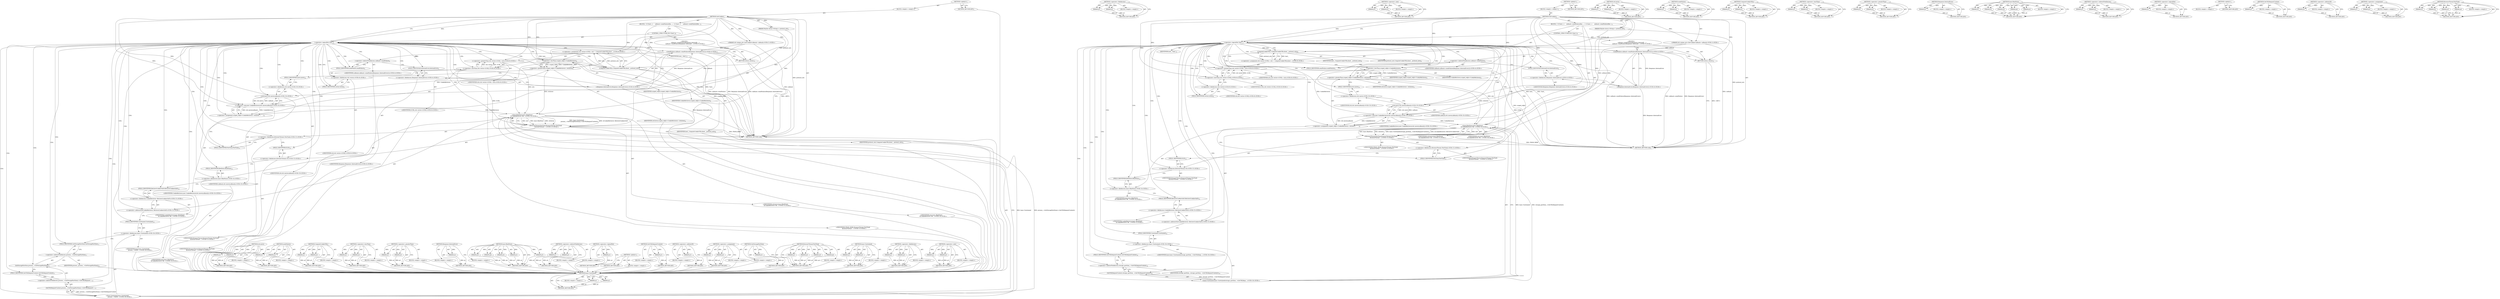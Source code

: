 digraph "BrowserThread.PostTask" {
vulnerable_173 [label=<(METHOD,base.Unretained)>];
vulnerable_174 [label=<(PARAM,p1)>];
vulnerable_175 [label=<(PARAM,p2)>];
vulnerable_176 [label=<(BLOCK,&lt;empty&gt;,&lt;empty&gt;)>];
vulnerable_177 [label=<(METHOD_RETURN,ANY)>];
vulnerable_119 [label=<(METHOD,&lt;operator&gt;.fieldAccess)>];
vulnerable_120 [label=<(PARAM,p1)>];
vulnerable_121 [label=<(PARAM,p2)>];
vulnerable_122 [label=<(BLOCK,&lt;empty&gt;,&lt;empty&gt;)>];
vulnerable_123 [label=<(METHOD_RETURN,ANY)>];
vulnerable_144 [label=<(METHOD,&lt;operator&gt;.new)>];
vulnerable_145 [label=<(PARAM,p1)>];
vulnerable_146 [label=<(PARAM,p2)>];
vulnerable_147 [label=<(BLOCK,&lt;empty&gt;,&lt;empty&gt;)>];
vulnerable_148 [label=<(METHOD_RETURN,ANY)>];
vulnerable_6 [label=<(METHOD,&lt;global&gt;)<SUB>1</SUB>>];
vulnerable_7 [label=<(BLOCK,&lt;empty&gt;,&lt;empty&gt;)<SUB>1</SUB>>];
vulnerable_8 [label=<(METHOD,GetCookies)<SUB>1</SUB>>];
vulnerable_9 [label=<(PARAM,Maybe&lt;Array&lt;String&gt;&gt; protocol_urls)<SUB>1</SUB>>];
vulnerable_10 [label="<(PARAM,std::unique_ptr&lt;GetCookiesCallback&gt; callback)<SUB>2</SUB>>"];
vulnerable_11 [label=<(BLOCK,{
  if (!host_) {
    callback-&gt;sendFailure(Res...,{
  if (!host_) {
    callback-&gt;sendFailure(Res...)<SUB>2</SUB>>];
vulnerable_12 [label=<(CONTROL_STRUCTURE,IF,if (!host_))<SUB>3</SUB>>];
vulnerable_13 [label=<(&lt;operator&gt;.logicalNot,!host_)<SUB>3</SUB>>];
vulnerable_14 [label=<(IDENTIFIER,host_,!host_)<SUB>3</SUB>>];
vulnerable_15 [label="<(BLOCK,{
    callback-&gt;sendFailure(Response::InternalE...,{
    callback-&gt;sendFailure(Response::InternalE...)<SUB>3</SUB>>"];
vulnerable_16 [label="<(sendFailure,callback-&gt;sendFailure(Response::InternalError()))<SUB>4</SUB>>"];
vulnerable_17 [label=<(&lt;operator&gt;.indirectFieldAccess,callback-&gt;sendFailure)<SUB>4</SUB>>];
vulnerable_18 [label="<(IDENTIFIER,callback,callback-&gt;sendFailure(Response::InternalError()))<SUB>4</SUB>>"];
vulnerable_19 [label=<(FIELD_IDENTIFIER,sendFailure,sendFailure)<SUB>4</SUB>>];
vulnerable_20 [label="<(Response.InternalError,Response::InternalError())<SUB>4</SUB>>"];
vulnerable_21 [label="<(&lt;operator&gt;.fieldAccess,Response::InternalError)<SUB>4</SUB>>"];
vulnerable_22 [label="<(IDENTIFIER,Response,Response::InternalError())<SUB>4</SUB>>"];
vulnerable_23 [label=<(FIELD_IDENTIFIER,InternalError,InternalError)<SUB>4</SUB>>];
vulnerable_24 [label=<(RETURN,return;,return;)<SUB>5</SUB>>];
vulnerable_25 [label="<(&lt;operator&gt;.assignment,std::vector&lt;GURL&gt; urls = ComputeCookieURLs(host...)<SUB>8</SUB>>"];
vulnerable_26 [label="<(&lt;operator&gt;.greaterThan,std::vector&lt;GURL&gt; urls)<SUB>8</SUB>>"];
vulnerable_27 [label="<(&lt;operator&gt;.lessThan,std::vector&lt;GURL)<SUB>8</SUB>>"];
vulnerable_28 [label="<(&lt;operator&gt;.fieldAccess,std::vector)<SUB>8</SUB>>"];
vulnerable_29 [label="<(IDENTIFIER,std,std::vector&lt;GURL)<SUB>8</SUB>>"];
vulnerable_30 [label=<(FIELD_IDENTIFIER,vector,vector)<SUB>8</SUB>>];
vulnerable_31 [label="<(IDENTIFIER,GURL,std::vector&lt;GURL)<SUB>8</SUB>>"];
vulnerable_32 [label="<(IDENTIFIER,urls,std::vector&lt;GURL&gt; urls)<SUB>8</SUB>>"];
vulnerable_33 [label=<(ComputeCookieURLs,ComputeCookieURLs(host_, protocol_urls))<SUB>8</SUB>>];
vulnerable_34 [label=<(IDENTIFIER,host_,ComputeCookieURLs(host_, protocol_urls))<SUB>8</SUB>>];
vulnerable_35 [label=<(IDENTIFIER,protocol_urls,ComputeCookieURLs(host_, protocol_urls))<SUB>8</SUB>>];
vulnerable_36 [label=<(&lt;operator&gt;.assignment,scoped_refptr&lt;CookieRetriever&gt; retriever =
    ...)<SUB>9</SUB>>];
vulnerable_37 [label=<(&lt;operator&gt;.greaterThan,scoped_refptr&lt;CookieRetriever&gt; retriever)<SUB>9</SUB>>];
vulnerable_38 [label=<(&lt;operator&gt;.lessThan,scoped_refptr&lt;CookieRetriever)<SUB>9</SUB>>];
vulnerable_39 [label=<(IDENTIFIER,scoped_refptr,scoped_refptr&lt;CookieRetriever)<SUB>9</SUB>>];
vulnerable_40 [label=<(IDENTIFIER,CookieRetriever,scoped_refptr&lt;CookieRetriever)<SUB>9</SUB>>];
vulnerable_41 [label=<(IDENTIFIER,retriever,scoped_refptr&lt;CookieRetriever&gt; retriever)<SUB>9</SUB>>];
vulnerable_42 [label="<(&lt;operator&gt;.new,new CookieRetriever(std::move(callback)))<SUB>10</SUB>>"];
vulnerable_43 [label="<(IDENTIFIER,CookieRetriever,new CookieRetriever(std::move(callback)))<SUB>10</SUB>>"];
vulnerable_44 [label="<(std.move,std::move(callback))<SUB>10</SUB>>"];
vulnerable_45 [label="<(&lt;operator&gt;.fieldAccess,std::move)<SUB>10</SUB>>"];
vulnerable_46 [label="<(IDENTIFIER,std,std::move(callback))<SUB>10</SUB>>"];
vulnerable_47 [label=<(FIELD_IDENTIFIER,move,move)<SUB>10</SUB>>];
vulnerable_48 [label="<(IDENTIFIER,callback,std::move(callback))<SUB>10</SUB>>"];
vulnerable_49 [label="<(BrowserThread.PostTask,BrowserThread::PostTask(
       BrowserThread::...)<SUB>12</SUB>>"];
vulnerable_50 [label="<(&lt;operator&gt;.fieldAccess,BrowserThread::PostTask)<SUB>12</SUB>>"];
vulnerable_51 [label="<(IDENTIFIER,BrowserThread,BrowserThread::PostTask(
       BrowserThread::...)<SUB>12</SUB>>"];
vulnerable_52 [label=<(FIELD_IDENTIFIER,PostTask,PostTask)<SUB>12</SUB>>];
vulnerable_53 [label="<(&lt;operator&gt;.fieldAccess,BrowserThread::IO)<SUB>13</SUB>>"];
vulnerable_54 [label="<(IDENTIFIER,BrowserThread,BrowserThread::PostTask(
       BrowserThread::...)<SUB>13</SUB>>"];
vulnerable_55 [label=<(FIELD_IDENTIFIER,IO,IO)<SUB>13</SUB>>];
vulnerable_56 [label="<(IDENTIFIER,FROM_HERE,BrowserThread::PostTask(
       BrowserThread::...)<SUB>13</SUB>>"];
vulnerable_57 [label="<(base.BindOnce,base::BindOnce(
           &amp;CookieRetriever::Re...)<SUB>14</SUB>>"];
vulnerable_58 [label="<(&lt;operator&gt;.fieldAccess,base::BindOnce)<SUB>14</SUB>>"];
vulnerable_59 [label="<(IDENTIFIER,base,base::BindOnce(
           &amp;CookieRetriever::Re...)<SUB>14</SUB>>"];
vulnerable_60 [label=<(FIELD_IDENTIFIER,BindOnce,BindOnce)<SUB>14</SUB>>];
vulnerable_61 [label="<(&lt;operator&gt;.addressOf,&amp;CookieRetriever::RetrieveCookiesOnIO)<SUB>15</SUB>>"];
vulnerable_62 [label="<(&lt;operator&gt;.fieldAccess,CookieRetriever::RetrieveCookiesOnIO)<SUB>15</SUB>>"];
vulnerable_63 [label="<(IDENTIFIER,CookieRetriever,base::BindOnce(
           &amp;CookieRetriever::Re...)<SUB>15</SUB>>"];
vulnerable_64 [label=<(FIELD_IDENTIFIER,RetrieveCookiesOnIO,RetrieveCookiesOnIO)<SUB>15</SUB>>];
vulnerable_65 [label="<(IDENTIFIER,retriever,base::BindOnce(
           &amp;CookieRetriever::Re...)<SUB>15</SUB>>"];
vulnerable_66 [label="<(base.Unretained,base::Unretained(
              process_-&gt;GetSt...)<SUB>16</SUB>>"];
vulnerable_67 [label="<(&lt;operator&gt;.fieldAccess,base::Unretained)<SUB>16</SUB>>"];
vulnerable_68 [label="<(IDENTIFIER,base,base::Unretained(
              process_-&gt;GetSt...)<SUB>16</SUB>>"];
vulnerable_69 [label=<(FIELD_IDENTIFIER,Unretained,Unretained)<SUB>16</SUB>>];
vulnerable_70 [label=<(GetURLRequestContext,process_-&gt;GetStoragePartition()-&gt;GetURLRequestC...)<SUB>17</SUB>>];
vulnerable_71 [label=<(&lt;operator&gt;.indirectFieldAccess,process_-&gt;GetStoragePartition()-&gt;GetURLRequestC...)<SUB>17</SUB>>];
vulnerable_72 [label=<(GetStoragePartition,process_-&gt;GetStoragePartition())<SUB>17</SUB>>];
vulnerable_73 [label=<(&lt;operator&gt;.indirectFieldAccess,process_-&gt;GetStoragePartition)<SUB>17</SUB>>];
vulnerable_74 [label=<(IDENTIFIER,process_,process_-&gt;GetStoragePartition())<SUB>17</SUB>>];
vulnerable_75 [label=<(FIELD_IDENTIFIER,GetStoragePartition,GetStoragePartition)<SUB>17</SUB>>];
vulnerable_76 [label=<(FIELD_IDENTIFIER,GetURLRequestContext,GetURLRequestContext)<SUB>17</SUB>>];
vulnerable_77 [label="<(IDENTIFIER,urls,base::BindOnce(
           &amp;CookieRetriever::Re...)<SUB>18</SUB>>"];
vulnerable_78 [label=<(METHOD_RETURN,void)<SUB>1</SUB>>];
vulnerable_80 [label=<(METHOD_RETURN,ANY)<SUB>1</SUB>>];
vulnerable_149 [label=<(METHOD,std.move)>];
vulnerable_150 [label=<(PARAM,p1)>];
vulnerable_151 [label=<(PARAM,p2)>];
vulnerable_152 [label=<(BLOCK,&lt;empty&gt;,&lt;empty&gt;)>];
vulnerable_153 [label=<(METHOD_RETURN,ANY)>];
vulnerable_105 [label=<(METHOD,sendFailure)>];
vulnerable_106 [label=<(PARAM,p1)>];
vulnerable_107 [label=<(PARAM,p2)>];
vulnerable_108 [label=<(BLOCK,&lt;empty&gt;,&lt;empty&gt;)>];
vulnerable_109 [label=<(METHOD_RETURN,ANY)>];
vulnerable_139 [label=<(METHOD,ComputeCookieURLs)>];
vulnerable_140 [label=<(PARAM,p1)>];
vulnerable_141 [label=<(PARAM,p2)>];
vulnerable_142 [label=<(BLOCK,&lt;empty&gt;,&lt;empty&gt;)>];
vulnerable_143 [label=<(METHOD_RETURN,ANY)>];
vulnerable_134 [label=<(METHOD,&lt;operator&gt;.lessThan)>];
vulnerable_135 [label=<(PARAM,p1)>];
vulnerable_136 [label=<(PARAM,p2)>];
vulnerable_137 [label=<(BLOCK,&lt;empty&gt;,&lt;empty&gt;)>];
vulnerable_138 [label=<(METHOD_RETURN,ANY)>];
vulnerable_129 [label=<(METHOD,&lt;operator&gt;.greaterThan)>];
vulnerable_130 [label=<(PARAM,p1)>];
vulnerable_131 [label=<(PARAM,p2)>];
vulnerable_132 [label=<(BLOCK,&lt;empty&gt;,&lt;empty&gt;)>];
vulnerable_133 [label=<(METHOD_RETURN,ANY)>];
vulnerable_115 [label=<(METHOD,Response.InternalError)>];
vulnerable_116 [label=<(PARAM,p1)>];
vulnerable_117 [label=<(BLOCK,&lt;empty&gt;,&lt;empty&gt;)>];
vulnerable_118 [label=<(METHOD_RETURN,ANY)>];
vulnerable_161 [label=<(METHOD,base.BindOnce)>];
vulnerable_162 [label=<(PARAM,p1)>];
vulnerable_163 [label=<(PARAM,p2)>];
vulnerable_164 [label=<(PARAM,p3)>];
vulnerable_165 [label=<(PARAM,p4)>];
vulnerable_166 [label=<(PARAM,p5)>];
vulnerable_167 [label=<(BLOCK,&lt;empty&gt;,&lt;empty&gt;)>];
vulnerable_168 [label=<(METHOD_RETURN,ANY)>];
vulnerable_110 [label=<(METHOD,&lt;operator&gt;.indirectFieldAccess)>];
vulnerable_111 [label=<(PARAM,p1)>];
vulnerable_112 [label=<(PARAM,p2)>];
vulnerable_113 [label=<(BLOCK,&lt;empty&gt;,&lt;empty&gt;)>];
vulnerable_114 [label=<(METHOD_RETURN,ANY)>];
vulnerable_101 [label=<(METHOD,&lt;operator&gt;.logicalNot)>];
vulnerable_102 [label=<(PARAM,p1)>];
vulnerable_103 [label=<(BLOCK,&lt;empty&gt;,&lt;empty&gt;)>];
vulnerable_104 [label=<(METHOD_RETURN,ANY)>];
vulnerable_95 [label=<(METHOD,&lt;global&gt;)<SUB>1</SUB>>];
vulnerable_96 [label=<(BLOCK,&lt;empty&gt;,&lt;empty&gt;)>];
vulnerable_97 [label=<(METHOD_RETURN,ANY)>];
vulnerable_178 [label=<(METHOD,GetURLRequestContext)>];
vulnerable_179 [label=<(PARAM,p1)>];
vulnerable_180 [label=<(BLOCK,&lt;empty&gt;,&lt;empty&gt;)>];
vulnerable_181 [label=<(METHOD_RETURN,ANY)>];
vulnerable_169 [label=<(METHOD,&lt;operator&gt;.addressOf)>];
vulnerable_170 [label=<(PARAM,p1)>];
vulnerable_171 [label=<(BLOCK,&lt;empty&gt;,&lt;empty&gt;)>];
vulnerable_172 [label=<(METHOD_RETURN,ANY)>];
vulnerable_124 [label=<(METHOD,&lt;operator&gt;.assignment)>];
vulnerable_125 [label=<(PARAM,p1)>];
vulnerable_126 [label=<(PARAM,p2)>];
vulnerable_127 [label=<(BLOCK,&lt;empty&gt;,&lt;empty&gt;)>];
vulnerable_128 [label=<(METHOD_RETURN,ANY)>];
vulnerable_182 [label=<(METHOD,GetStoragePartition)>];
vulnerable_183 [label=<(PARAM,p1)>];
vulnerable_184 [label=<(BLOCK,&lt;empty&gt;,&lt;empty&gt;)>];
vulnerable_185 [label=<(METHOD_RETURN,ANY)>];
vulnerable_154 [label=<(METHOD,BrowserThread.PostTask)>];
vulnerable_155 [label=<(PARAM,p1)>];
vulnerable_156 [label=<(PARAM,p2)>];
vulnerable_157 [label=<(PARAM,p3)>];
vulnerable_158 [label=<(PARAM,p4)>];
vulnerable_159 [label=<(BLOCK,&lt;empty&gt;,&lt;empty&gt;)>];
vulnerable_160 [label=<(METHOD_RETURN,ANY)>];
fixed_170 [label=<(METHOD,base.Unretained)>];
fixed_171 [label=<(PARAM,p1)>];
fixed_172 [label=<(PARAM,p2)>];
fixed_173 [label=<(BLOCK,&lt;empty&gt;,&lt;empty&gt;)>];
fixed_174 [label=<(METHOD_RETURN,ANY)>];
fixed_116 [label=<(METHOD,&lt;operator&gt;.fieldAccess)>];
fixed_117 [label=<(PARAM,p1)>];
fixed_118 [label=<(PARAM,p2)>];
fixed_119 [label=<(BLOCK,&lt;empty&gt;,&lt;empty&gt;)>];
fixed_120 [label=<(METHOD_RETURN,ANY)>];
fixed_141 [label=<(METHOD,&lt;operator&gt;.new)>];
fixed_142 [label=<(PARAM,p1)>];
fixed_143 [label=<(PARAM,p2)>];
fixed_144 [label=<(BLOCK,&lt;empty&gt;,&lt;empty&gt;)>];
fixed_145 [label=<(METHOD_RETURN,ANY)>];
fixed_6 [label=<(METHOD,&lt;global&gt;)<SUB>1</SUB>>];
fixed_7 [label=<(BLOCK,&lt;empty&gt;,&lt;empty&gt;)<SUB>1</SUB>>];
fixed_8 [label=<(METHOD,GetCookies)<SUB>1</SUB>>];
fixed_9 [label=<(PARAM,Maybe&lt;Array&lt;String&gt;&gt; protocol_urls)<SUB>1</SUB>>];
fixed_10 [label="<(PARAM,std::unique_ptr&lt;GetCookiesCallback&gt; callback)<SUB>2</SUB>>"];
fixed_11 [label=<(BLOCK,{
  if (!host_) {
    callback-&gt;sendFailure(Res...,{
  if (!host_) {
    callback-&gt;sendFailure(Res...)<SUB>2</SUB>>];
fixed_12 [label=<(CONTROL_STRUCTURE,IF,if (!host_))<SUB>3</SUB>>];
fixed_13 [label=<(&lt;operator&gt;.logicalNot,!host_)<SUB>3</SUB>>];
fixed_14 [label=<(IDENTIFIER,host_,!host_)<SUB>3</SUB>>];
fixed_15 [label="<(BLOCK,{
    callback-&gt;sendFailure(Response::InternalE...,{
    callback-&gt;sendFailure(Response::InternalE...)<SUB>3</SUB>>"];
fixed_16 [label="<(sendFailure,callback-&gt;sendFailure(Response::InternalError()))<SUB>4</SUB>>"];
fixed_17 [label=<(&lt;operator&gt;.indirectFieldAccess,callback-&gt;sendFailure)<SUB>4</SUB>>];
fixed_18 [label="<(IDENTIFIER,callback,callback-&gt;sendFailure(Response::InternalError()))<SUB>4</SUB>>"];
fixed_19 [label=<(FIELD_IDENTIFIER,sendFailure,sendFailure)<SUB>4</SUB>>];
fixed_20 [label="<(Response.InternalError,Response::InternalError())<SUB>4</SUB>>"];
fixed_21 [label="<(&lt;operator&gt;.fieldAccess,Response::InternalError)<SUB>4</SUB>>"];
fixed_22 [label="<(IDENTIFIER,Response,Response::InternalError())<SUB>4</SUB>>"];
fixed_23 [label=<(FIELD_IDENTIFIER,InternalError,InternalError)<SUB>4</SUB>>];
fixed_24 [label=<(RETURN,return;,return;)<SUB>5</SUB>>];
fixed_25 [label="<(&lt;operator&gt;.assignment,std::vector&lt;GURL&gt; urls = ComputeCookieURLs(host...)<SUB>8</SUB>>"];
fixed_26 [label="<(&lt;operator&gt;.greaterThan,std::vector&lt;GURL&gt; urls)<SUB>8</SUB>>"];
fixed_27 [label="<(&lt;operator&gt;.lessThan,std::vector&lt;GURL)<SUB>8</SUB>>"];
fixed_28 [label="<(&lt;operator&gt;.fieldAccess,std::vector)<SUB>8</SUB>>"];
fixed_29 [label="<(IDENTIFIER,std,std::vector&lt;GURL)<SUB>8</SUB>>"];
fixed_30 [label=<(FIELD_IDENTIFIER,vector,vector)<SUB>8</SUB>>];
fixed_31 [label="<(IDENTIFIER,GURL,std::vector&lt;GURL)<SUB>8</SUB>>"];
fixed_32 [label="<(IDENTIFIER,urls,std::vector&lt;GURL&gt; urls)<SUB>8</SUB>>"];
fixed_33 [label=<(ComputeCookieURLs,ComputeCookieURLs(host_, protocol_urls))<SUB>8</SUB>>];
fixed_34 [label=<(IDENTIFIER,host_,ComputeCookieURLs(host_, protocol_urls))<SUB>8</SUB>>];
fixed_35 [label=<(IDENTIFIER,protocol_urls,ComputeCookieURLs(host_, protocol_urls))<SUB>8</SUB>>];
fixed_36 [label=<(&lt;operator&gt;.assignment,scoped_refptr&lt;CookieRetriever&gt; retriever =
    ...)<SUB>9</SUB>>];
fixed_37 [label=<(&lt;operator&gt;.greaterThan,scoped_refptr&lt;CookieRetriever&gt; retriever)<SUB>9</SUB>>];
fixed_38 [label=<(&lt;operator&gt;.lessThan,scoped_refptr&lt;CookieRetriever)<SUB>9</SUB>>];
fixed_39 [label=<(IDENTIFIER,scoped_refptr,scoped_refptr&lt;CookieRetriever)<SUB>9</SUB>>];
fixed_40 [label=<(IDENTIFIER,CookieRetriever,scoped_refptr&lt;CookieRetriever)<SUB>9</SUB>>];
fixed_41 [label=<(IDENTIFIER,retriever,scoped_refptr&lt;CookieRetriever&gt; retriever)<SUB>9</SUB>>];
fixed_42 [label="<(&lt;operator&gt;.new,new CookieRetriever(std::move(callback)))<SUB>10</SUB>>"];
fixed_43 [label="<(IDENTIFIER,CookieRetriever,new CookieRetriever(std::move(callback)))<SUB>10</SUB>>"];
fixed_44 [label="<(std.move,std::move(callback))<SUB>10</SUB>>"];
fixed_45 [label="<(&lt;operator&gt;.fieldAccess,std::move)<SUB>10</SUB>>"];
fixed_46 [label="<(IDENTIFIER,std,std::move(callback))<SUB>10</SUB>>"];
fixed_47 [label=<(FIELD_IDENTIFIER,move,move)<SUB>10</SUB>>];
fixed_48 [label="<(IDENTIFIER,callback,std::move(callback))<SUB>10</SUB>>"];
fixed_49 [label="<(BrowserThread.PostTask,BrowserThread::PostTask(
       BrowserThread::...)<SUB>12</SUB>>"];
fixed_50 [label="<(&lt;operator&gt;.fieldAccess,BrowserThread::PostTask)<SUB>12</SUB>>"];
fixed_51 [label="<(IDENTIFIER,BrowserThread,BrowserThread::PostTask(
       BrowserThread::...)<SUB>12</SUB>>"];
fixed_52 [label=<(FIELD_IDENTIFIER,PostTask,PostTask)<SUB>12</SUB>>];
fixed_53 [label="<(&lt;operator&gt;.fieldAccess,BrowserThread::IO)<SUB>13</SUB>>"];
fixed_54 [label="<(IDENTIFIER,BrowserThread,BrowserThread::PostTask(
       BrowserThread::...)<SUB>13</SUB>>"];
fixed_55 [label=<(FIELD_IDENTIFIER,IO,IO)<SUB>13</SUB>>];
fixed_56 [label="<(IDENTIFIER,FROM_HERE,BrowserThread::PostTask(
       BrowserThread::...)<SUB>13</SUB>>"];
fixed_57 [label="<(base.BindOnce,base::BindOnce(
           &amp;CookieRetriever::Re...)<SUB>14</SUB>>"];
fixed_58 [label="<(&lt;operator&gt;.fieldAccess,base::BindOnce)<SUB>14</SUB>>"];
fixed_59 [label="<(IDENTIFIER,base,base::BindOnce(
           &amp;CookieRetriever::Re...)<SUB>14</SUB>>"];
fixed_60 [label=<(FIELD_IDENTIFIER,BindOnce,BindOnce)<SUB>14</SUB>>];
fixed_61 [label="<(&lt;operator&gt;.addressOf,&amp;CookieRetriever::RetrieveCookiesOnIO)<SUB>15</SUB>>"];
fixed_62 [label="<(&lt;operator&gt;.fieldAccess,CookieRetriever::RetrieveCookiesOnIO)<SUB>15</SUB>>"];
fixed_63 [label="<(IDENTIFIER,CookieRetriever,base::BindOnce(
           &amp;CookieRetriever::Re...)<SUB>15</SUB>>"];
fixed_64 [label=<(FIELD_IDENTIFIER,RetrieveCookiesOnIO,RetrieveCookiesOnIO)<SUB>15</SUB>>];
fixed_65 [label="<(IDENTIFIER,retriever,base::BindOnce(
           &amp;CookieRetriever::Re...)<SUB>15</SUB>>"];
fixed_66 [label="<(base.Unretained,base::Unretained(storage_partition_-&gt;GetURLRequ...)<SUB>16</SUB>>"];
fixed_67 [label="<(&lt;operator&gt;.fieldAccess,base::Unretained)<SUB>16</SUB>>"];
fixed_68 [label="<(IDENTIFIER,base,base::Unretained(storage_partition_-&gt;GetURLRequ...)<SUB>16</SUB>>"];
fixed_69 [label=<(FIELD_IDENTIFIER,Unretained,Unretained)<SUB>16</SUB>>];
fixed_70 [label=<(GetURLRequestContext,storage_partition_-&gt;GetURLRequestContext())<SUB>16</SUB>>];
fixed_71 [label=<(&lt;operator&gt;.indirectFieldAccess,storage_partition_-&gt;GetURLRequestContext)<SUB>16</SUB>>];
fixed_72 [label=<(IDENTIFIER,storage_partition_,storage_partition_-&gt;GetURLRequestContext())<SUB>16</SUB>>];
fixed_73 [label=<(FIELD_IDENTIFIER,GetURLRequestContext,GetURLRequestContext)<SUB>16</SUB>>];
fixed_74 [label="<(IDENTIFIER,urls,base::BindOnce(
           &amp;CookieRetriever::Re...)<SUB>16</SUB>>"];
fixed_75 [label=<(METHOD_RETURN,void)<SUB>1</SUB>>];
fixed_77 [label=<(METHOD_RETURN,ANY)<SUB>1</SUB>>];
fixed_146 [label=<(METHOD,std.move)>];
fixed_147 [label=<(PARAM,p1)>];
fixed_148 [label=<(PARAM,p2)>];
fixed_149 [label=<(BLOCK,&lt;empty&gt;,&lt;empty&gt;)>];
fixed_150 [label=<(METHOD_RETURN,ANY)>];
fixed_102 [label=<(METHOD,sendFailure)>];
fixed_103 [label=<(PARAM,p1)>];
fixed_104 [label=<(PARAM,p2)>];
fixed_105 [label=<(BLOCK,&lt;empty&gt;,&lt;empty&gt;)>];
fixed_106 [label=<(METHOD_RETURN,ANY)>];
fixed_136 [label=<(METHOD,ComputeCookieURLs)>];
fixed_137 [label=<(PARAM,p1)>];
fixed_138 [label=<(PARAM,p2)>];
fixed_139 [label=<(BLOCK,&lt;empty&gt;,&lt;empty&gt;)>];
fixed_140 [label=<(METHOD_RETURN,ANY)>];
fixed_131 [label=<(METHOD,&lt;operator&gt;.lessThan)>];
fixed_132 [label=<(PARAM,p1)>];
fixed_133 [label=<(PARAM,p2)>];
fixed_134 [label=<(BLOCK,&lt;empty&gt;,&lt;empty&gt;)>];
fixed_135 [label=<(METHOD_RETURN,ANY)>];
fixed_126 [label=<(METHOD,&lt;operator&gt;.greaterThan)>];
fixed_127 [label=<(PARAM,p1)>];
fixed_128 [label=<(PARAM,p2)>];
fixed_129 [label=<(BLOCK,&lt;empty&gt;,&lt;empty&gt;)>];
fixed_130 [label=<(METHOD_RETURN,ANY)>];
fixed_112 [label=<(METHOD,Response.InternalError)>];
fixed_113 [label=<(PARAM,p1)>];
fixed_114 [label=<(BLOCK,&lt;empty&gt;,&lt;empty&gt;)>];
fixed_115 [label=<(METHOD_RETURN,ANY)>];
fixed_158 [label=<(METHOD,base.BindOnce)>];
fixed_159 [label=<(PARAM,p1)>];
fixed_160 [label=<(PARAM,p2)>];
fixed_161 [label=<(PARAM,p3)>];
fixed_162 [label=<(PARAM,p4)>];
fixed_163 [label=<(PARAM,p5)>];
fixed_164 [label=<(BLOCK,&lt;empty&gt;,&lt;empty&gt;)>];
fixed_165 [label=<(METHOD_RETURN,ANY)>];
fixed_107 [label=<(METHOD,&lt;operator&gt;.indirectFieldAccess)>];
fixed_108 [label=<(PARAM,p1)>];
fixed_109 [label=<(PARAM,p2)>];
fixed_110 [label=<(BLOCK,&lt;empty&gt;,&lt;empty&gt;)>];
fixed_111 [label=<(METHOD_RETURN,ANY)>];
fixed_98 [label=<(METHOD,&lt;operator&gt;.logicalNot)>];
fixed_99 [label=<(PARAM,p1)>];
fixed_100 [label=<(BLOCK,&lt;empty&gt;,&lt;empty&gt;)>];
fixed_101 [label=<(METHOD_RETURN,ANY)>];
fixed_92 [label=<(METHOD,&lt;global&gt;)<SUB>1</SUB>>];
fixed_93 [label=<(BLOCK,&lt;empty&gt;,&lt;empty&gt;)>];
fixed_94 [label=<(METHOD_RETURN,ANY)>];
fixed_175 [label=<(METHOD,GetURLRequestContext)>];
fixed_176 [label=<(PARAM,p1)>];
fixed_177 [label=<(BLOCK,&lt;empty&gt;,&lt;empty&gt;)>];
fixed_178 [label=<(METHOD_RETURN,ANY)>];
fixed_166 [label=<(METHOD,&lt;operator&gt;.addressOf)>];
fixed_167 [label=<(PARAM,p1)>];
fixed_168 [label=<(BLOCK,&lt;empty&gt;,&lt;empty&gt;)>];
fixed_169 [label=<(METHOD_RETURN,ANY)>];
fixed_121 [label=<(METHOD,&lt;operator&gt;.assignment)>];
fixed_122 [label=<(PARAM,p1)>];
fixed_123 [label=<(PARAM,p2)>];
fixed_124 [label=<(BLOCK,&lt;empty&gt;,&lt;empty&gt;)>];
fixed_125 [label=<(METHOD_RETURN,ANY)>];
fixed_151 [label=<(METHOD,BrowserThread.PostTask)>];
fixed_152 [label=<(PARAM,p1)>];
fixed_153 [label=<(PARAM,p2)>];
fixed_154 [label=<(PARAM,p3)>];
fixed_155 [label=<(PARAM,p4)>];
fixed_156 [label=<(BLOCK,&lt;empty&gt;,&lt;empty&gt;)>];
fixed_157 [label=<(METHOD_RETURN,ANY)>];
vulnerable_173 -> vulnerable_174  [key=0, label="AST: "];
vulnerable_173 -> vulnerable_174  [key=1, label="DDG: "];
vulnerable_173 -> vulnerable_176  [key=0, label="AST: "];
vulnerable_173 -> vulnerable_175  [key=0, label="AST: "];
vulnerable_173 -> vulnerable_175  [key=1, label="DDG: "];
vulnerable_173 -> vulnerable_177  [key=0, label="AST: "];
vulnerable_173 -> vulnerable_177  [key=1, label="CFG: "];
vulnerable_174 -> vulnerable_177  [key=0, label="DDG: p1"];
vulnerable_175 -> vulnerable_177  [key=0, label="DDG: p2"];
vulnerable_176 -> fixed_170  [key=0];
vulnerable_177 -> fixed_170  [key=0];
vulnerable_119 -> vulnerable_120  [key=0, label="AST: "];
vulnerable_119 -> vulnerable_120  [key=1, label="DDG: "];
vulnerable_119 -> vulnerable_122  [key=0, label="AST: "];
vulnerable_119 -> vulnerable_121  [key=0, label="AST: "];
vulnerable_119 -> vulnerable_121  [key=1, label="DDG: "];
vulnerable_119 -> vulnerable_123  [key=0, label="AST: "];
vulnerable_119 -> vulnerable_123  [key=1, label="CFG: "];
vulnerable_120 -> vulnerable_123  [key=0, label="DDG: p1"];
vulnerable_121 -> vulnerable_123  [key=0, label="DDG: p2"];
vulnerable_122 -> fixed_170  [key=0];
vulnerable_123 -> fixed_170  [key=0];
vulnerable_144 -> vulnerable_145  [key=0, label="AST: "];
vulnerable_144 -> vulnerable_145  [key=1, label="DDG: "];
vulnerable_144 -> vulnerable_147  [key=0, label="AST: "];
vulnerable_144 -> vulnerable_146  [key=0, label="AST: "];
vulnerable_144 -> vulnerable_146  [key=1, label="DDG: "];
vulnerable_144 -> vulnerable_148  [key=0, label="AST: "];
vulnerable_144 -> vulnerable_148  [key=1, label="CFG: "];
vulnerable_145 -> vulnerable_148  [key=0, label="DDG: p1"];
vulnerable_146 -> vulnerable_148  [key=0, label="DDG: p2"];
vulnerable_147 -> fixed_170  [key=0];
vulnerable_148 -> fixed_170  [key=0];
vulnerable_6 -> vulnerable_7  [key=0, label="AST: "];
vulnerable_6 -> vulnerable_80  [key=0, label="AST: "];
vulnerable_6 -> vulnerable_80  [key=1, label="CFG: "];
vulnerable_7 -> vulnerable_8  [key=0, label="AST: "];
vulnerable_8 -> vulnerable_9  [key=0, label="AST: "];
vulnerable_8 -> vulnerable_9  [key=1, label="DDG: "];
vulnerable_8 -> vulnerable_10  [key=0, label="AST: "];
vulnerable_8 -> vulnerable_10  [key=1, label="DDG: "];
vulnerable_8 -> vulnerable_11  [key=0, label="AST: "];
vulnerable_8 -> vulnerable_78  [key=0, label="AST: "];
vulnerable_8 -> vulnerable_13  [key=0, label="CFG: "];
vulnerable_8 -> vulnerable_13  [key=1, label="DDG: "];
vulnerable_8 -> vulnerable_49  [key=0, label="DDG: "];
vulnerable_8 -> vulnerable_24  [key=0, label="DDG: "];
vulnerable_8 -> vulnerable_26  [key=0, label="DDG: "];
vulnerable_8 -> vulnerable_33  [key=0, label="DDG: "];
vulnerable_8 -> vulnerable_37  [key=0, label="DDG: "];
vulnerable_8 -> vulnerable_42  [key=0, label="DDG: "];
vulnerable_8 -> vulnerable_57  [key=0, label="DDG: "];
vulnerable_8 -> vulnerable_27  [key=0, label="DDG: "];
vulnerable_8 -> vulnerable_38  [key=0, label="DDG: "];
vulnerable_8 -> vulnerable_44  [key=0, label="DDG: "];
vulnerable_9 -> vulnerable_78  [key=0, label="DDG: protocol_urls"];
vulnerable_9 -> vulnerable_33  [key=0, label="DDG: protocol_urls"];
vulnerable_10 -> vulnerable_78  [key=0, label="DDG: callback"];
vulnerable_10 -> vulnerable_16  [key=0, label="DDG: callback"];
vulnerable_10 -> vulnerable_44  [key=0, label="DDG: callback"];
vulnerable_11 -> vulnerable_12  [key=0, label="AST: "];
vulnerable_11 -> vulnerable_25  [key=0, label="AST: "];
vulnerable_11 -> vulnerable_36  [key=0, label="AST: "];
vulnerable_11 -> vulnerable_49  [key=0, label="AST: "];
vulnerable_12 -> vulnerable_13  [key=0, label="AST: "];
vulnerable_12 -> vulnerable_15  [key=0, label="AST: "];
vulnerable_13 -> vulnerable_14  [key=0, label="AST: "];
vulnerable_13 -> vulnerable_19  [key=0, label="CFG: "];
vulnerable_13 -> vulnerable_19  [key=1, label="CDG: "];
vulnerable_13 -> vulnerable_30  [key=0, label="CFG: "];
vulnerable_13 -> vulnerable_30  [key=1, label="CDG: "];
vulnerable_13 -> vulnerable_78  [key=0, label="DDG: host_"];
vulnerable_13 -> vulnerable_78  [key=1, label="DDG: !host_"];
vulnerable_13 -> vulnerable_33  [key=0, label="DDG: host_"];
vulnerable_13 -> vulnerable_33  [key=1, label="CDG: "];
vulnerable_13 -> vulnerable_17  [key=0, label="CDG: "];
vulnerable_13 -> vulnerable_47  [key=0, label="CDG: "];
vulnerable_13 -> vulnerable_21  [key=0, label="CDG: "];
vulnerable_13 -> vulnerable_49  [key=0, label="CDG: "];
vulnerable_13 -> vulnerable_60  [key=0, label="CDG: "];
vulnerable_13 -> vulnerable_73  [key=0, label="CDG: "];
vulnerable_13 -> vulnerable_26  [key=0, label="CDG: "];
vulnerable_13 -> vulnerable_64  [key=0, label="CDG: "];
vulnerable_13 -> vulnerable_42  [key=0, label="CDG: "];
vulnerable_13 -> vulnerable_57  [key=0, label="CDG: "];
vulnerable_13 -> vulnerable_28  [key=0, label="CDG: "];
vulnerable_13 -> vulnerable_66  [key=0, label="CDG: "];
vulnerable_13 -> vulnerable_75  [key=0, label="CDG: "];
vulnerable_13 -> vulnerable_52  [key=0, label="CDG: "];
vulnerable_13 -> vulnerable_37  [key=0, label="CDG: "];
vulnerable_13 -> vulnerable_20  [key=0, label="CDG: "];
vulnerable_13 -> vulnerable_38  [key=0, label="CDG: "];
vulnerable_13 -> vulnerable_25  [key=0, label="CDG: "];
vulnerable_13 -> vulnerable_72  [key=0, label="CDG: "];
vulnerable_13 -> vulnerable_69  [key=0, label="CDG: "];
vulnerable_13 -> vulnerable_67  [key=0, label="CDG: "];
vulnerable_13 -> vulnerable_45  [key=0, label="CDG: "];
vulnerable_13 -> vulnerable_27  [key=0, label="CDG: "];
vulnerable_13 -> vulnerable_76  [key=0, label="CDG: "];
vulnerable_13 -> vulnerable_50  [key=0, label="CDG: "];
vulnerable_13 -> vulnerable_44  [key=0, label="CDG: "];
vulnerable_13 -> vulnerable_24  [key=0, label="CDG: "];
vulnerable_13 -> vulnerable_16  [key=0, label="CDG: "];
vulnerable_13 -> vulnerable_58  [key=0, label="CDG: "];
vulnerable_13 -> vulnerable_61  [key=0, label="CDG: "];
vulnerable_13 -> vulnerable_23  [key=0, label="CDG: "];
vulnerable_13 -> vulnerable_71  [key=0, label="CDG: "];
vulnerable_13 -> vulnerable_36  [key=0, label="CDG: "];
vulnerable_13 -> vulnerable_53  [key=0, label="CDG: "];
vulnerable_13 -> vulnerable_70  [key=0, label="CDG: "];
vulnerable_13 -> vulnerable_55  [key=0, label="CDG: "];
vulnerable_13 -> vulnerable_62  [key=0, label="CDG: "];
vulnerable_14 -> fixed_170  [key=0];
vulnerable_15 -> vulnerable_16  [key=0, label="AST: "];
vulnerable_15 -> vulnerable_24  [key=0, label="AST: "];
vulnerable_16 -> vulnerable_17  [key=0, label="AST: "];
vulnerable_16 -> vulnerable_20  [key=0, label="AST: "];
vulnerable_16 -> vulnerable_24  [key=0, label="CFG: "];
vulnerable_16 -> vulnerable_78  [key=0, label="DDG: callback-&gt;sendFailure"];
vulnerable_16 -> vulnerable_78  [key=1, label="DDG: Response::InternalError()"];
vulnerable_16 -> vulnerable_78  [key=2, label="DDG: callback-&gt;sendFailure(Response::InternalError())"];
vulnerable_17 -> vulnerable_18  [key=0, label="AST: "];
vulnerable_17 -> vulnerable_19  [key=0, label="AST: "];
vulnerable_17 -> vulnerable_23  [key=0, label="CFG: "];
vulnerable_18 -> fixed_170  [key=0];
vulnerable_19 -> vulnerable_17  [key=0, label="CFG: "];
vulnerable_20 -> vulnerable_21  [key=0, label="AST: "];
vulnerable_20 -> vulnerable_16  [key=0, label="CFG: "];
vulnerable_20 -> vulnerable_16  [key=1, label="DDG: Response::InternalError"];
vulnerable_20 -> vulnerable_78  [key=0, label="DDG: Response::InternalError"];
vulnerable_21 -> vulnerable_22  [key=0, label="AST: "];
vulnerable_21 -> vulnerable_23  [key=0, label="AST: "];
vulnerable_21 -> vulnerable_20  [key=0, label="CFG: "];
vulnerable_22 -> fixed_170  [key=0];
vulnerable_23 -> vulnerable_21  [key=0, label="CFG: "];
vulnerable_24 -> vulnerable_78  [key=0, label="CFG: "];
vulnerable_24 -> vulnerable_78  [key=1, label="DDG: &lt;RET&gt;"];
vulnerable_25 -> vulnerable_26  [key=0, label="AST: "];
vulnerable_25 -> vulnerable_33  [key=0, label="AST: "];
vulnerable_25 -> vulnerable_38  [key=0, label="CFG: "];
vulnerable_26 -> vulnerable_27  [key=0, label="AST: "];
vulnerable_26 -> vulnerable_32  [key=0, label="AST: "];
vulnerable_26 -> vulnerable_33  [key=0, label="CFG: "];
vulnerable_26 -> vulnerable_57  [key=0, label="DDG: urls"];
vulnerable_27 -> vulnerable_28  [key=0, label="AST: "];
vulnerable_27 -> vulnerable_31  [key=0, label="AST: "];
vulnerable_27 -> vulnerable_26  [key=0, label="CFG: "];
vulnerable_27 -> vulnerable_26  [key=1, label="DDG: std::vector"];
vulnerable_27 -> vulnerable_26  [key=2, label="DDG: GURL"];
vulnerable_27 -> vulnerable_78  [key=0, label="DDG: GURL"];
vulnerable_28 -> vulnerable_29  [key=0, label="AST: "];
vulnerable_28 -> vulnerable_30  [key=0, label="AST: "];
vulnerable_28 -> vulnerable_27  [key=0, label="CFG: "];
vulnerable_29 -> fixed_170  [key=0];
vulnerable_30 -> vulnerable_28  [key=0, label="CFG: "];
vulnerable_31 -> fixed_170  [key=0];
vulnerable_32 -> fixed_170  [key=0];
vulnerable_33 -> vulnerable_34  [key=0, label="AST: "];
vulnerable_33 -> vulnerable_35  [key=0, label="AST: "];
vulnerable_33 -> vulnerable_25  [key=0, label="CFG: "];
vulnerable_33 -> vulnerable_25  [key=1, label="DDG: host_"];
vulnerable_33 -> vulnerable_25  [key=2, label="DDG: protocol_urls"];
vulnerable_34 -> fixed_170  [key=0];
vulnerable_35 -> fixed_170  [key=0];
vulnerable_36 -> vulnerable_37  [key=0, label="AST: "];
vulnerable_36 -> vulnerable_42  [key=0, label="AST: "];
vulnerable_36 -> vulnerable_52  [key=0, label="CFG: "];
vulnerable_37 -> vulnerable_38  [key=0, label="AST: "];
vulnerable_37 -> vulnerable_41  [key=0, label="AST: "];
vulnerable_37 -> vulnerable_47  [key=0, label="CFG: "];
vulnerable_37 -> vulnerable_57  [key=0, label="DDG: retriever"];
vulnerable_38 -> vulnerable_39  [key=0, label="AST: "];
vulnerable_38 -> vulnerable_40  [key=0, label="AST: "];
vulnerable_38 -> vulnerable_37  [key=0, label="CFG: "];
vulnerable_38 -> vulnerable_37  [key=1, label="DDG: scoped_refptr"];
vulnerable_38 -> vulnerable_37  [key=2, label="DDG: CookieRetriever"];
vulnerable_38 -> vulnerable_78  [key=0, label="DDG: scoped_refptr"];
vulnerable_38 -> vulnerable_42  [key=0, label="DDG: CookieRetriever"];
vulnerable_39 -> fixed_170  [key=0];
vulnerable_40 -> fixed_170  [key=0];
vulnerable_41 -> fixed_170  [key=0];
vulnerable_42 -> vulnerable_43  [key=0, label="AST: "];
vulnerable_42 -> vulnerable_44  [key=0, label="AST: "];
vulnerable_42 -> vulnerable_36  [key=0, label="CFG: "];
vulnerable_42 -> vulnerable_36  [key=1, label="DDG: CookieRetriever"];
vulnerable_42 -> vulnerable_36  [key=2, label="DDG: std::move(callback)"];
vulnerable_42 -> vulnerable_57  [key=0, label="DDG: CookieRetriever"];
vulnerable_43 -> fixed_170  [key=0];
vulnerable_44 -> vulnerable_45  [key=0, label="AST: "];
vulnerable_44 -> vulnerable_48  [key=0, label="AST: "];
vulnerable_44 -> vulnerable_42  [key=0, label="CFG: "];
vulnerable_44 -> vulnerable_42  [key=1, label="DDG: std::move"];
vulnerable_44 -> vulnerable_42  [key=2, label="DDG: callback"];
vulnerable_45 -> vulnerable_46  [key=0, label="AST: "];
vulnerable_45 -> vulnerable_47  [key=0, label="AST: "];
vulnerable_45 -> vulnerable_44  [key=0, label="CFG: "];
vulnerable_46 -> fixed_170  [key=0];
vulnerable_47 -> vulnerable_45  [key=0, label="CFG: "];
vulnerable_48 -> fixed_170  [key=0];
vulnerable_49 -> vulnerable_50  [key=0, label="AST: "];
vulnerable_49 -> vulnerable_53  [key=0, label="AST: "];
vulnerable_49 -> vulnerable_56  [key=0, label="AST: "];
vulnerable_49 -> vulnerable_57  [key=0, label="AST: "];
vulnerable_49 -> vulnerable_78  [key=0, label="CFG: "];
vulnerable_49 -> vulnerable_78  [key=1, label="DDG: FROM_HERE"];
vulnerable_50 -> vulnerable_51  [key=0, label="AST: "];
vulnerable_50 -> vulnerable_52  [key=0, label="AST: "];
vulnerable_50 -> vulnerable_55  [key=0, label="CFG: "];
vulnerable_51 -> fixed_170  [key=0];
vulnerable_52 -> vulnerable_50  [key=0, label="CFG: "];
vulnerable_53 -> vulnerable_54  [key=0, label="AST: "];
vulnerable_53 -> vulnerable_55  [key=0, label="AST: "];
vulnerable_53 -> vulnerable_60  [key=0, label="CFG: "];
vulnerable_54 -> fixed_170  [key=0];
vulnerable_55 -> vulnerable_53  [key=0, label="CFG: "];
vulnerable_56 -> fixed_170  [key=0];
vulnerable_57 -> vulnerable_58  [key=0, label="AST: "];
vulnerable_57 -> vulnerable_61  [key=0, label="AST: "];
vulnerable_57 -> vulnerable_65  [key=0, label="AST: "];
vulnerable_57 -> vulnerable_66  [key=0, label="AST: "];
vulnerable_57 -> vulnerable_77  [key=0, label="AST: "];
vulnerable_57 -> vulnerable_49  [key=0, label="CFG: "];
vulnerable_57 -> vulnerable_49  [key=1, label="DDG: urls"];
vulnerable_57 -> vulnerable_49  [key=2, label="DDG: base::BindOnce"];
vulnerable_57 -> vulnerable_49  [key=3, label="DDG: retriever"];
vulnerable_57 -> vulnerable_49  [key=4, label="DDG: base::Unretained(
              process_-&gt;GetStoragePartition()-&gt;GetURLRequestContext())"];
vulnerable_57 -> vulnerable_49  [key=5, label="DDG: &amp;CookieRetriever::RetrieveCookiesOnIO"];
vulnerable_58 -> vulnerable_59  [key=0, label="AST: "];
vulnerable_58 -> vulnerable_60  [key=0, label="AST: "];
vulnerable_58 -> vulnerable_64  [key=0, label="CFG: "];
vulnerable_59 -> fixed_170  [key=0];
vulnerable_60 -> vulnerable_58  [key=0, label="CFG: "];
vulnerable_61 -> vulnerable_62  [key=0, label="AST: "];
vulnerable_61 -> vulnerable_69  [key=0, label="CFG: "];
vulnerable_62 -> vulnerable_63  [key=0, label="AST: "];
vulnerable_62 -> vulnerable_64  [key=0, label="AST: "];
vulnerable_62 -> vulnerable_61  [key=0, label="CFG: "];
vulnerable_63 -> fixed_170  [key=0];
vulnerable_64 -> vulnerable_62  [key=0, label="CFG: "];
vulnerable_65 -> fixed_170  [key=0];
vulnerable_66 -> vulnerable_67  [key=0, label="AST: "];
vulnerable_66 -> vulnerable_70  [key=0, label="AST: "];
vulnerable_66 -> vulnerable_57  [key=0, label="CFG: "];
vulnerable_66 -> vulnerable_57  [key=1, label="DDG: base::Unretained"];
vulnerable_66 -> vulnerable_57  [key=2, label="DDG: process_-&gt;GetStoragePartition()-&gt;GetURLRequestContext()"];
vulnerable_67 -> vulnerable_68  [key=0, label="AST: "];
vulnerable_67 -> vulnerable_69  [key=0, label="AST: "];
vulnerable_67 -> vulnerable_75  [key=0, label="CFG: "];
vulnerable_68 -> fixed_170  [key=0];
vulnerable_69 -> vulnerable_67  [key=0, label="CFG: "];
vulnerable_70 -> vulnerable_71  [key=0, label="AST: "];
vulnerable_70 -> vulnerable_66  [key=0, label="CFG: "];
vulnerable_70 -> vulnerable_66  [key=1, label="DDG: process_-&gt;GetStoragePartition()-&gt;GetURLRequestContext"];
vulnerable_71 -> vulnerable_72  [key=0, label="AST: "];
vulnerable_71 -> vulnerable_76  [key=0, label="AST: "];
vulnerable_71 -> vulnerable_70  [key=0, label="CFG: "];
vulnerable_72 -> vulnerable_73  [key=0, label="AST: "];
vulnerable_72 -> vulnerable_76  [key=0, label="CFG: "];
vulnerable_73 -> vulnerable_74  [key=0, label="AST: "];
vulnerable_73 -> vulnerable_75  [key=0, label="AST: "];
vulnerable_73 -> vulnerable_72  [key=0, label="CFG: "];
vulnerable_74 -> fixed_170  [key=0];
vulnerable_75 -> vulnerable_73  [key=0, label="CFG: "];
vulnerable_76 -> vulnerable_71  [key=0, label="CFG: "];
vulnerable_77 -> fixed_170  [key=0];
vulnerable_78 -> fixed_170  [key=0];
vulnerable_80 -> fixed_170  [key=0];
vulnerable_149 -> vulnerable_150  [key=0, label="AST: "];
vulnerable_149 -> vulnerable_150  [key=1, label="DDG: "];
vulnerable_149 -> vulnerable_152  [key=0, label="AST: "];
vulnerable_149 -> vulnerable_151  [key=0, label="AST: "];
vulnerable_149 -> vulnerable_151  [key=1, label="DDG: "];
vulnerable_149 -> vulnerable_153  [key=0, label="AST: "];
vulnerable_149 -> vulnerable_153  [key=1, label="CFG: "];
vulnerable_150 -> vulnerable_153  [key=0, label="DDG: p1"];
vulnerable_151 -> vulnerable_153  [key=0, label="DDG: p2"];
vulnerable_152 -> fixed_170  [key=0];
vulnerable_153 -> fixed_170  [key=0];
vulnerable_105 -> vulnerable_106  [key=0, label="AST: "];
vulnerable_105 -> vulnerable_106  [key=1, label="DDG: "];
vulnerable_105 -> vulnerable_108  [key=0, label="AST: "];
vulnerable_105 -> vulnerable_107  [key=0, label="AST: "];
vulnerable_105 -> vulnerable_107  [key=1, label="DDG: "];
vulnerable_105 -> vulnerable_109  [key=0, label="AST: "];
vulnerable_105 -> vulnerable_109  [key=1, label="CFG: "];
vulnerable_106 -> vulnerable_109  [key=0, label="DDG: p1"];
vulnerable_107 -> vulnerable_109  [key=0, label="DDG: p2"];
vulnerable_108 -> fixed_170  [key=0];
vulnerable_109 -> fixed_170  [key=0];
vulnerable_139 -> vulnerable_140  [key=0, label="AST: "];
vulnerable_139 -> vulnerable_140  [key=1, label="DDG: "];
vulnerable_139 -> vulnerable_142  [key=0, label="AST: "];
vulnerable_139 -> vulnerable_141  [key=0, label="AST: "];
vulnerable_139 -> vulnerable_141  [key=1, label="DDG: "];
vulnerable_139 -> vulnerable_143  [key=0, label="AST: "];
vulnerable_139 -> vulnerable_143  [key=1, label="CFG: "];
vulnerable_140 -> vulnerable_143  [key=0, label="DDG: p1"];
vulnerable_141 -> vulnerable_143  [key=0, label="DDG: p2"];
vulnerable_142 -> fixed_170  [key=0];
vulnerable_143 -> fixed_170  [key=0];
vulnerable_134 -> vulnerable_135  [key=0, label="AST: "];
vulnerable_134 -> vulnerable_135  [key=1, label="DDG: "];
vulnerable_134 -> vulnerable_137  [key=0, label="AST: "];
vulnerable_134 -> vulnerable_136  [key=0, label="AST: "];
vulnerable_134 -> vulnerable_136  [key=1, label="DDG: "];
vulnerable_134 -> vulnerable_138  [key=0, label="AST: "];
vulnerable_134 -> vulnerable_138  [key=1, label="CFG: "];
vulnerable_135 -> vulnerable_138  [key=0, label="DDG: p1"];
vulnerable_136 -> vulnerable_138  [key=0, label="DDG: p2"];
vulnerable_137 -> fixed_170  [key=0];
vulnerable_138 -> fixed_170  [key=0];
vulnerable_129 -> vulnerable_130  [key=0, label="AST: "];
vulnerable_129 -> vulnerable_130  [key=1, label="DDG: "];
vulnerable_129 -> vulnerable_132  [key=0, label="AST: "];
vulnerable_129 -> vulnerable_131  [key=0, label="AST: "];
vulnerable_129 -> vulnerable_131  [key=1, label="DDG: "];
vulnerable_129 -> vulnerable_133  [key=0, label="AST: "];
vulnerable_129 -> vulnerable_133  [key=1, label="CFG: "];
vulnerable_130 -> vulnerable_133  [key=0, label="DDG: p1"];
vulnerable_131 -> vulnerable_133  [key=0, label="DDG: p2"];
vulnerable_132 -> fixed_170  [key=0];
vulnerable_133 -> fixed_170  [key=0];
vulnerable_115 -> vulnerable_116  [key=0, label="AST: "];
vulnerable_115 -> vulnerable_116  [key=1, label="DDG: "];
vulnerable_115 -> vulnerable_117  [key=0, label="AST: "];
vulnerable_115 -> vulnerable_118  [key=0, label="AST: "];
vulnerable_115 -> vulnerable_118  [key=1, label="CFG: "];
vulnerable_116 -> vulnerable_118  [key=0, label="DDG: p1"];
vulnerable_117 -> fixed_170  [key=0];
vulnerable_118 -> fixed_170  [key=0];
vulnerable_161 -> vulnerable_162  [key=0, label="AST: "];
vulnerable_161 -> vulnerable_162  [key=1, label="DDG: "];
vulnerable_161 -> vulnerable_167  [key=0, label="AST: "];
vulnerable_161 -> vulnerable_163  [key=0, label="AST: "];
vulnerable_161 -> vulnerable_163  [key=1, label="DDG: "];
vulnerable_161 -> vulnerable_168  [key=0, label="AST: "];
vulnerable_161 -> vulnerable_168  [key=1, label="CFG: "];
vulnerable_161 -> vulnerable_164  [key=0, label="AST: "];
vulnerable_161 -> vulnerable_164  [key=1, label="DDG: "];
vulnerable_161 -> vulnerable_165  [key=0, label="AST: "];
vulnerable_161 -> vulnerable_165  [key=1, label="DDG: "];
vulnerable_161 -> vulnerable_166  [key=0, label="AST: "];
vulnerable_161 -> vulnerable_166  [key=1, label="DDG: "];
vulnerable_162 -> vulnerable_168  [key=0, label="DDG: p1"];
vulnerable_163 -> vulnerable_168  [key=0, label="DDG: p2"];
vulnerable_164 -> vulnerable_168  [key=0, label="DDG: p3"];
vulnerable_165 -> vulnerable_168  [key=0, label="DDG: p4"];
vulnerable_166 -> vulnerable_168  [key=0, label="DDG: p5"];
vulnerable_167 -> fixed_170  [key=0];
vulnerable_168 -> fixed_170  [key=0];
vulnerable_110 -> vulnerable_111  [key=0, label="AST: "];
vulnerable_110 -> vulnerable_111  [key=1, label="DDG: "];
vulnerable_110 -> vulnerable_113  [key=0, label="AST: "];
vulnerable_110 -> vulnerable_112  [key=0, label="AST: "];
vulnerable_110 -> vulnerable_112  [key=1, label="DDG: "];
vulnerable_110 -> vulnerable_114  [key=0, label="AST: "];
vulnerable_110 -> vulnerable_114  [key=1, label="CFG: "];
vulnerable_111 -> vulnerable_114  [key=0, label="DDG: p1"];
vulnerable_112 -> vulnerable_114  [key=0, label="DDG: p2"];
vulnerable_113 -> fixed_170  [key=0];
vulnerable_114 -> fixed_170  [key=0];
vulnerable_101 -> vulnerable_102  [key=0, label="AST: "];
vulnerable_101 -> vulnerable_102  [key=1, label="DDG: "];
vulnerable_101 -> vulnerable_103  [key=0, label="AST: "];
vulnerable_101 -> vulnerable_104  [key=0, label="AST: "];
vulnerable_101 -> vulnerable_104  [key=1, label="CFG: "];
vulnerable_102 -> vulnerable_104  [key=0, label="DDG: p1"];
vulnerable_103 -> fixed_170  [key=0];
vulnerable_104 -> fixed_170  [key=0];
vulnerable_95 -> vulnerable_96  [key=0, label="AST: "];
vulnerable_95 -> vulnerable_97  [key=0, label="AST: "];
vulnerable_95 -> vulnerable_97  [key=1, label="CFG: "];
vulnerable_96 -> fixed_170  [key=0];
vulnerable_97 -> fixed_170  [key=0];
vulnerable_178 -> vulnerable_179  [key=0, label="AST: "];
vulnerable_178 -> vulnerable_179  [key=1, label="DDG: "];
vulnerable_178 -> vulnerable_180  [key=0, label="AST: "];
vulnerable_178 -> vulnerable_181  [key=0, label="AST: "];
vulnerable_178 -> vulnerable_181  [key=1, label="CFG: "];
vulnerable_179 -> vulnerable_181  [key=0, label="DDG: p1"];
vulnerable_180 -> fixed_170  [key=0];
vulnerable_181 -> fixed_170  [key=0];
vulnerable_169 -> vulnerable_170  [key=0, label="AST: "];
vulnerable_169 -> vulnerable_170  [key=1, label="DDG: "];
vulnerable_169 -> vulnerable_171  [key=0, label="AST: "];
vulnerable_169 -> vulnerable_172  [key=0, label="AST: "];
vulnerable_169 -> vulnerable_172  [key=1, label="CFG: "];
vulnerable_170 -> vulnerable_172  [key=0, label="DDG: p1"];
vulnerable_171 -> fixed_170  [key=0];
vulnerable_172 -> fixed_170  [key=0];
vulnerable_124 -> vulnerable_125  [key=0, label="AST: "];
vulnerable_124 -> vulnerable_125  [key=1, label="DDG: "];
vulnerable_124 -> vulnerable_127  [key=0, label="AST: "];
vulnerable_124 -> vulnerable_126  [key=0, label="AST: "];
vulnerable_124 -> vulnerable_126  [key=1, label="DDG: "];
vulnerable_124 -> vulnerable_128  [key=0, label="AST: "];
vulnerable_124 -> vulnerable_128  [key=1, label="CFG: "];
vulnerable_125 -> vulnerable_128  [key=0, label="DDG: p1"];
vulnerable_126 -> vulnerable_128  [key=0, label="DDG: p2"];
vulnerable_127 -> fixed_170  [key=0];
vulnerable_128 -> fixed_170  [key=0];
vulnerable_182 -> vulnerable_183  [key=0, label="AST: "];
vulnerable_182 -> vulnerable_183  [key=1, label="DDG: "];
vulnerable_182 -> vulnerable_184  [key=0, label="AST: "];
vulnerable_182 -> vulnerable_185  [key=0, label="AST: "];
vulnerable_182 -> vulnerable_185  [key=1, label="CFG: "];
vulnerable_183 -> vulnerable_185  [key=0, label="DDG: p1"];
vulnerable_184 -> fixed_170  [key=0];
vulnerable_185 -> fixed_170  [key=0];
vulnerable_154 -> vulnerable_155  [key=0, label="AST: "];
vulnerable_154 -> vulnerable_155  [key=1, label="DDG: "];
vulnerable_154 -> vulnerable_159  [key=0, label="AST: "];
vulnerable_154 -> vulnerable_156  [key=0, label="AST: "];
vulnerable_154 -> vulnerable_156  [key=1, label="DDG: "];
vulnerable_154 -> vulnerable_160  [key=0, label="AST: "];
vulnerable_154 -> vulnerable_160  [key=1, label="CFG: "];
vulnerable_154 -> vulnerable_157  [key=0, label="AST: "];
vulnerable_154 -> vulnerable_157  [key=1, label="DDG: "];
vulnerable_154 -> vulnerable_158  [key=0, label="AST: "];
vulnerable_154 -> vulnerable_158  [key=1, label="DDG: "];
vulnerable_155 -> vulnerable_160  [key=0, label="DDG: p1"];
vulnerable_156 -> vulnerable_160  [key=0, label="DDG: p2"];
vulnerable_157 -> vulnerable_160  [key=0, label="DDG: p3"];
vulnerable_158 -> vulnerable_160  [key=0, label="DDG: p4"];
vulnerable_159 -> fixed_170  [key=0];
vulnerable_160 -> fixed_170  [key=0];
fixed_170 -> fixed_171  [key=0, label="AST: "];
fixed_170 -> fixed_171  [key=1, label="DDG: "];
fixed_170 -> fixed_173  [key=0, label="AST: "];
fixed_170 -> fixed_172  [key=0, label="AST: "];
fixed_170 -> fixed_172  [key=1, label="DDG: "];
fixed_170 -> fixed_174  [key=0, label="AST: "];
fixed_170 -> fixed_174  [key=1, label="CFG: "];
fixed_171 -> fixed_174  [key=0, label="DDG: p1"];
fixed_172 -> fixed_174  [key=0, label="DDG: p2"];
fixed_116 -> fixed_117  [key=0, label="AST: "];
fixed_116 -> fixed_117  [key=1, label="DDG: "];
fixed_116 -> fixed_119  [key=0, label="AST: "];
fixed_116 -> fixed_118  [key=0, label="AST: "];
fixed_116 -> fixed_118  [key=1, label="DDG: "];
fixed_116 -> fixed_120  [key=0, label="AST: "];
fixed_116 -> fixed_120  [key=1, label="CFG: "];
fixed_117 -> fixed_120  [key=0, label="DDG: p1"];
fixed_118 -> fixed_120  [key=0, label="DDG: p2"];
fixed_141 -> fixed_142  [key=0, label="AST: "];
fixed_141 -> fixed_142  [key=1, label="DDG: "];
fixed_141 -> fixed_144  [key=0, label="AST: "];
fixed_141 -> fixed_143  [key=0, label="AST: "];
fixed_141 -> fixed_143  [key=1, label="DDG: "];
fixed_141 -> fixed_145  [key=0, label="AST: "];
fixed_141 -> fixed_145  [key=1, label="CFG: "];
fixed_142 -> fixed_145  [key=0, label="DDG: p1"];
fixed_143 -> fixed_145  [key=0, label="DDG: p2"];
fixed_6 -> fixed_7  [key=0, label="AST: "];
fixed_6 -> fixed_77  [key=0, label="AST: "];
fixed_6 -> fixed_77  [key=1, label="CFG: "];
fixed_7 -> fixed_8  [key=0, label="AST: "];
fixed_8 -> fixed_9  [key=0, label="AST: "];
fixed_8 -> fixed_9  [key=1, label="DDG: "];
fixed_8 -> fixed_10  [key=0, label="AST: "];
fixed_8 -> fixed_10  [key=1, label="DDG: "];
fixed_8 -> fixed_11  [key=0, label="AST: "];
fixed_8 -> fixed_75  [key=0, label="AST: "];
fixed_8 -> fixed_13  [key=0, label="CFG: "];
fixed_8 -> fixed_13  [key=1, label="DDG: "];
fixed_8 -> fixed_49  [key=0, label="DDG: "];
fixed_8 -> fixed_24  [key=0, label="DDG: "];
fixed_8 -> fixed_26  [key=0, label="DDG: "];
fixed_8 -> fixed_33  [key=0, label="DDG: "];
fixed_8 -> fixed_37  [key=0, label="DDG: "];
fixed_8 -> fixed_42  [key=0, label="DDG: "];
fixed_8 -> fixed_57  [key=0, label="DDG: "];
fixed_8 -> fixed_27  [key=0, label="DDG: "];
fixed_8 -> fixed_38  [key=0, label="DDG: "];
fixed_8 -> fixed_44  [key=0, label="DDG: "];
fixed_9 -> fixed_75  [key=0, label="DDG: protocol_urls"];
fixed_9 -> fixed_33  [key=0, label="DDG: protocol_urls"];
fixed_10 -> fixed_75  [key=0, label="DDG: callback"];
fixed_10 -> fixed_16  [key=0, label="DDG: callback"];
fixed_10 -> fixed_44  [key=0, label="DDG: callback"];
fixed_11 -> fixed_12  [key=0, label="AST: "];
fixed_11 -> fixed_25  [key=0, label="AST: "];
fixed_11 -> fixed_36  [key=0, label="AST: "];
fixed_11 -> fixed_49  [key=0, label="AST: "];
fixed_12 -> fixed_13  [key=0, label="AST: "];
fixed_12 -> fixed_15  [key=0, label="AST: "];
fixed_13 -> fixed_14  [key=0, label="AST: "];
fixed_13 -> fixed_19  [key=0, label="CFG: "];
fixed_13 -> fixed_19  [key=1, label="CDG: "];
fixed_13 -> fixed_30  [key=0, label="CFG: "];
fixed_13 -> fixed_30  [key=1, label="CDG: "];
fixed_13 -> fixed_75  [key=0, label="DDG: host_"];
fixed_13 -> fixed_75  [key=1, label="DDG: !host_"];
fixed_13 -> fixed_33  [key=0, label="DDG: host_"];
fixed_13 -> fixed_33  [key=1, label="CDG: "];
fixed_13 -> fixed_17  [key=0, label="CDG: "];
fixed_13 -> fixed_47  [key=0, label="CDG: "];
fixed_13 -> fixed_21  [key=0, label="CDG: "];
fixed_13 -> fixed_49  [key=0, label="CDG: "];
fixed_13 -> fixed_60  [key=0, label="CDG: "];
fixed_13 -> fixed_73  [key=0, label="CDG: "];
fixed_13 -> fixed_26  [key=0, label="CDG: "];
fixed_13 -> fixed_64  [key=0, label="CDG: "];
fixed_13 -> fixed_42  [key=0, label="CDG: "];
fixed_13 -> fixed_57  [key=0, label="CDG: "];
fixed_13 -> fixed_28  [key=0, label="CDG: "];
fixed_13 -> fixed_66  [key=0, label="CDG: "];
fixed_13 -> fixed_52  [key=0, label="CDG: "];
fixed_13 -> fixed_37  [key=0, label="CDG: "];
fixed_13 -> fixed_20  [key=0, label="CDG: "];
fixed_13 -> fixed_38  [key=0, label="CDG: "];
fixed_13 -> fixed_25  [key=0, label="CDG: "];
fixed_13 -> fixed_69  [key=0, label="CDG: "];
fixed_13 -> fixed_67  [key=0, label="CDG: "];
fixed_13 -> fixed_45  [key=0, label="CDG: "];
fixed_13 -> fixed_27  [key=0, label="CDG: "];
fixed_13 -> fixed_50  [key=0, label="CDG: "];
fixed_13 -> fixed_44  [key=0, label="CDG: "];
fixed_13 -> fixed_24  [key=0, label="CDG: "];
fixed_13 -> fixed_16  [key=0, label="CDG: "];
fixed_13 -> fixed_58  [key=0, label="CDG: "];
fixed_13 -> fixed_61  [key=0, label="CDG: "];
fixed_13 -> fixed_23  [key=0, label="CDG: "];
fixed_13 -> fixed_71  [key=0, label="CDG: "];
fixed_13 -> fixed_36  [key=0, label="CDG: "];
fixed_13 -> fixed_53  [key=0, label="CDG: "];
fixed_13 -> fixed_70  [key=0, label="CDG: "];
fixed_13 -> fixed_55  [key=0, label="CDG: "];
fixed_13 -> fixed_62  [key=0, label="CDG: "];
fixed_15 -> fixed_16  [key=0, label="AST: "];
fixed_15 -> fixed_24  [key=0, label="AST: "];
fixed_16 -> fixed_17  [key=0, label="AST: "];
fixed_16 -> fixed_20  [key=0, label="AST: "];
fixed_16 -> fixed_24  [key=0, label="CFG: "];
fixed_16 -> fixed_75  [key=0, label="DDG: callback-&gt;sendFailure"];
fixed_16 -> fixed_75  [key=1, label="DDG: Response::InternalError()"];
fixed_16 -> fixed_75  [key=2, label="DDG: callback-&gt;sendFailure(Response::InternalError())"];
fixed_17 -> fixed_18  [key=0, label="AST: "];
fixed_17 -> fixed_19  [key=0, label="AST: "];
fixed_17 -> fixed_23  [key=0, label="CFG: "];
fixed_19 -> fixed_17  [key=0, label="CFG: "];
fixed_20 -> fixed_21  [key=0, label="AST: "];
fixed_20 -> fixed_16  [key=0, label="CFG: "];
fixed_20 -> fixed_16  [key=1, label="DDG: Response::InternalError"];
fixed_20 -> fixed_75  [key=0, label="DDG: Response::InternalError"];
fixed_21 -> fixed_22  [key=0, label="AST: "];
fixed_21 -> fixed_23  [key=0, label="AST: "];
fixed_21 -> fixed_20  [key=0, label="CFG: "];
fixed_23 -> fixed_21  [key=0, label="CFG: "];
fixed_24 -> fixed_75  [key=0, label="CFG: "];
fixed_24 -> fixed_75  [key=1, label="DDG: &lt;RET&gt;"];
fixed_25 -> fixed_26  [key=0, label="AST: "];
fixed_25 -> fixed_33  [key=0, label="AST: "];
fixed_25 -> fixed_38  [key=0, label="CFG: "];
fixed_26 -> fixed_27  [key=0, label="AST: "];
fixed_26 -> fixed_32  [key=0, label="AST: "];
fixed_26 -> fixed_33  [key=0, label="CFG: "];
fixed_26 -> fixed_57  [key=0, label="DDG: urls"];
fixed_27 -> fixed_28  [key=0, label="AST: "];
fixed_27 -> fixed_31  [key=0, label="AST: "];
fixed_27 -> fixed_26  [key=0, label="CFG: "];
fixed_27 -> fixed_26  [key=1, label="DDG: std::vector"];
fixed_27 -> fixed_26  [key=2, label="DDG: GURL"];
fixed_27 -> fixed_75  [key=0, label="DDG: GURL"];
fixed_28 -> fixed_29  [key=0, label="AST: "];
fixed_28 -> fixed_30  [key=0, label="AST: "];
fixed_28 -> fixed_27  [key=0, label="CFG: "];
fixed_30 -> fixed_28  [key=0, label="CFG: "];
fixed_33 -> fixed_34  [key=0, label="AST: "];
fixed_33 -> fixed_35  [key=0, label="AST: "];
fixed_33 -> fixed_25  [key=0, label="CFG: "];
fixed_33 -> fixed_25  [key=1, label="DDG: host_"];
fixed_33 -> fixed_25  [key=2, label="DDG: protocol_urls"];
fixed_36 -> fixed_37  [key=0, label="AST: "];
fixed_36 -> fixed_42  [key=0, label="AST: "];
fixed_36 -> fixed_52  [key=0, label="CFG: "];
fixed_37 -> fixed_38  [key=0, label="AST: "];
fixed_37 -> fixed_41  [key=0, label="AST: "];
fixed_37 -> fixed_47  [key=0, label="CFG: "];
fixed_37 -> fixed_57  [key=0, label="DDG: retriever"];
fixed_38 -> fixed_39  [key=0, label="AST: "];
fixed_38 -> fixed_40  [key=0, label="AST: "];
fixed_38 -> fixed_37  [key=0, label="CFG: "];
fixed_38 -> fixed_37  [key=1, label="DDG: scoped_refptr"];
fixed_38 -> fixed_37  [key=2, label="DDG: CookieRetriever"];
fixed_38 -> fixed_75  [key=0, label="DDG: scoped_refptr"];
fixed_38 -> fixed_42  [key=0, label="DDG: CookieRetriever"];
fixed_42 -> fixed_43  [key=0, label="AST: "];
fixed_42 -> fixed_44  [key=0, label="AST: "];
fixed_42 -> fixed_36  [key=0, label="CFG: "];
fixed_42 -> fixed_36  [key=1, label="DDG: CookieRetriever"];
fixed_42 -> fixed_36  [key=2, label="DDG: std::move(callback)"];
fixed_42 -> fixed_57  [key=0, label="DDG: CookieRetriever"];
fixed_44 -> fixed_45  [key=0, label="AST: "];
fixed_44 -> fixed_48  [key=0, label="AST: "];
fixed_44 -> fixed_42  [key=0, label="CFG: "];
fixed_44 -> fixed_42  [key=1, label="DDG: std::move"];
fixed_44 -> fixed_42  [key=2, label="DDG: callback"];
fixed_45 -> fixed_46  [key=0, label="AST: "];
fixed_45 -> fixed_47  [key=0, label="AST: "];
fixed_45 -> fixed_44  [key=0, label="CFG: "];
fixed_47 -> fixed_45  [key=0, label="CFG: "];
fixed_49 -> fixed_50  [key=0, label="AST: "];
fixed_49 -> fixed_53  [key=0, label="AST: "];
fixed_49 -> fixed_56  [key=0, label="AST: "];
fixed_49 -> fixed_57  [key=0, label="AST: "];
fixed_49 -> fixed_75  [key=0, label="CFG: "];
fixed_49 -> fixed_75  [key=1, label="DDG: FROM_HERE"];
fixed_50 -> fixed_51  [key=0, label="AST: "];
fixed_50 -> fixed_52  [key=0, label="AST: "];
fixed_50 -> fixed_55  [key=0, label="CFG: "];
fixed_52 -> fixed_50  [key=0, label="CFG: "];
fixed_53 -> fixed_54  [key=0, label="AST: "];
fixed_53 -> fixed_55  [key=0, label="AST: "];
fixed_53 -> fixed_60  [key=0, label="CFG: "];
fixed_55 -> fixed_53  [key=0, label="CFG: "];
fixed_57 -> fixed_58  [key=0, label="AST: "];
fixed_57 -> fixed_61  [key=0, label="AST: "];
fixed_57 -> fixed_65  [key=0, label="AST: "];
fixed_57 -> fixed_66  [key=0, label="AST: "];
fixed_57 -> fixed_74  [key=0, label="AST: "];
fixed_57 -> fixed_49  [key=0, label="CFG: "];
fixed_57 -> fixed_49  [key=1, label="DDG: urls"];
fixed_57 -> fixed_49  [key=2, label="DDG: base::BindOnce"];
fixed_57 -> fixed_49  [key=3, label="DDG: retriever"];
fixed_57 -> fixed_49  [key=4, label="DDG: base::Unretained(storage_partition_-&gt;GetURLRequestContext())"];
fixed_57 -> fixed_49  [key=5, label="DDG: &amp;CookieRetriever::RetrieveCookiesOnIO"];
fixed_58 -> fixed_59  [key=0, label="AST: "];
fixed_58 -> fixed_60  [key=0, label="AST: "];
fixed_58 -> fixed_64  [key=0, label="CFG: "];
fixed_60 -> fixed_58  [key=0, label="CFG: "];
fixed_61 -> fixed_62  [key=0, label="AST: "];
fixed_61 -> fixed_69  [key=0, label="CFG: "];
fixed_62 -> fixed_63  [key=0, label="AST: "];
fixed_62 -> fixed_64  [key=0, label="AST: "];
fixed_62 -> fixed_61  [key=0, label="CFG: "];
fixed_64 -> fixed_62  [key=0, label="CFG: "];
fixed_66 -> fixed_67  [key=0, label="AST: "];
fixed_66 -> fixed_70  [key=0, label="AST: "];
fixed_66 -> fixed_57  [key=0, label="CFG: "];
fixed_66 -> fixed_57  [key=1, label="DDG: base::Unretained"];
fixed_66 -> fixed_57  [key=2, label="DDG: storage_partition_-&gt;GetURLRequestContext()"];
fixed_67 -> fixed_68  [key=0, label="AST: "];
fixed_67 -> fixed_69  [key=0, label="AST: "];
fixed_67 -> fixed_73  [key=0, label="CFG: "];
fixed_69 -> fixed_67  [key=0, label="CFG: "];
fixed_70 -> fixed_71  [key=0, label="AST: "];
fixed_70 -> fixed_66  [key=0, label="CFG: "];
fixed_70 -> fixed_66  [key=1, label="DDG: storage_partition_-&gt;GetURLRequestContext"];
fixed_71 -> fixed_72  [key=0, label="AST: "];
fixed_71 -> fixed_73  [key=0, label="AST: "];
fixed_71 -> fixed_70  [key=0, label="CFG: "];
fixed_73 -> fixed_71  [key=0, label="CFG: "];
fixed_146 -> fixed_147  [key=0, label="AST: "];
fixed_146 -> fixed_147  [key=1, label="DDG: "];
fixed_146 -> fixed_149  [key=0, label="AST: "];
fixed_146 -> fixed_148  [key=0, label="AST: "];
fixed_146 -> fixed_148  [key=1, label="DDG: "];
fixed_146 -> fixed_150  [key=0, label="AST: "];
fixed_146 -> fixed_150  [key=1, label="CFG: "];
fixed_147 -> fixed_150  [key=0, label="DDG: p1"];
fixed_148 -> fixed_150  [key=0, label="DDG: p2"];
fixed_102 -> fixed_103  [key=0, label="AST: "];
fixed_102 -> fixed_103  [key=1, label="DDG: "];
fixed_102 -> fixed_105  [key=0, label="AST: "];
fixed_102 -> fixed_104  [key=0, label="AST: "];
fixed_102 -> fixed_104  [key=1, label="DDG: "];
fixed_102 -> fixed_106  [key=0, label="AST: "];
fixed_102 -> fixed_106  [key=1, label="CFG: "];
fixed_103 -> fixed_106  [key=0, label="DDG: p1"];
fixed_104 -> fixed_106  [key=0, label="DDG: p2"];
fixed_136 -> fixed_137  [key=0, label="AST: "];
fixed_136 -> fixed_137  [key=1, label="DDG: "];
fixed_136 -> fixed_139  [key=0, label="AST: "];
fixed_136 -> fixed_138  [key=0, label="AST: "];
fixed_136 -> fixed_138  [key=1, label="DDG: "];
fixed_136 -> fixed_140  [key=0, label="AST: "];
fixed_136 -> fixed_140  [key=1, label="CFG: "];
fixed_137 -> fixed_140  [key=0, label="DDG: p1"];
fixed_138 -> fixed_140  [key=0, label="DDG: p2"];
fixed_131 -> fixed_132  [key=0, label="AST: "];
fixed_131 -> fixed_132  [key=1, label="DDG: "];
fixed_131 -> fixed_134  [key=0, label="AST: "];
fixed_131 -> fixed_133  [key=0, label="AST: "];
fixed_131 -> fixed_133  [key=1, label="DDG: "];
fixed_131 -> fixed_135  [key=0, label="AST: "];
fixed_131 -> fixed_135  [key=1, label="CFG: "];
fixed_132 -> fixed_135  [key=0, label="DDG: p1"];
fixed_133 -> fixed_135  [key=0, label="DDG: p2"];
fixed_126 -> fixed_127  [key=0, label="AST: "];
fixed_126 -> fixed_127  [key=1, label="DDG: "];
fixed_126 -> fixed_129  [key=0, label="AST: "];
fixed_126 -> fixed_128  [key=0, label="AST: "];
fixed_126 -> fixed_128  [key=1, label="DDG: "];
fixed_126 -> fixed_130  [key=0, label="AST: "];
fixed_126 -> fixed_130  [key=1, label="CFG: "];
fixed_127 -> fixed_130  [key=0, label="DDG: p1"];
fixed_128 -> fixed_130  [key=0, label="DDG: p2"];
fixed_112 -> fixed_113  [key=0, label="AST: "];
fixed_112 -> fixed_113  [key=1, label="DDG: "];
fixed_112 -> fixed_114  [key=0, label="AST: "];
fixed_112 -> fixed_115  [key=0, label="AST: "];
fixed_112 -> fixed_115  [key=1, label="CFG: "];
fixed_113 -> fixed_115  [key=0, label="DDG: p1"];
fixed_158 -> fixed_159  [key=0, label="AST: "];
fixed_158 -> fixed_159  [key=1, label="DDG: "];
fixed_158 -> fixed_164  [key=0, label="AST: "];
fixed_158 -> fixed_160  [key=0, label="AST: "];
fixed_158 -> fixed_160  [key=1, label="DDG: "];
fixed_158 -> fixed_165  [key=0, label="AST: "];
fixed_158 -> fixed_165  [key=1, label="CFG: "];
fixed_158 -> fixed_161  [key=0, label="AST: "];
fixed_158 -> fixed_161  [key=1, label="DDG: "];
fixed_158 -> fixed_162  [key=0, label="AST: "];
fixed_158 -> fixed_162  [key=1, label="DDG: "];
fixed_158 -> fixed_163  [key=0, label="AST: "];
fixed_158 -> fixed_163  [key=1, label="DDG: "];
fixed_159 -> fixed_165  [key=0, label="DDG: p1"];
fixed_160 -> fixed_165  [key=0, label="DDG: p2"];
fixed_161 -> fixed_165  [key=0, label="DDG: p3"];
fixed_162 -> fixed_165  [key=0, label="DDG: p4"];
fixed_163 -> fixed_165  [key=0, label="DDG: p5"];
fixed_107 -> fixed_108  [key=0, label="AST: "];
fixed_107 -> fixed_108  [key=1, label="DDG: "];
fixed_107 -> fixed_110  [key=0, label="AST: "];
fixed_107 -> fixed_109  [key=0, label="AST: "];
fixed_107 -> fixed_109  [key=1, label="DDG: "];
fixed_107 -> fixed_111  [key=0, label="AST: "];
fixed_107 -> fixed_111  [key=1, label="CFG: "];
fixed_108 -> fixed_111  [key=0, label="DDG: p1"];
fixed_109 -> fixed_111  [key=0, label="DDG: p2"];
fixed_98 -> fixed_99  [key=0, label="AST: "];
fixed_98 -> fixed_99  [key=1, label="DDG: "];
fixed_98 -> fixed_100  [key=0, label="AST: "];
fixed_98 -> fixed_101  [key=0, label="AST: "];
fixed_98 -> fixed_101  [key=1, label="CFG: "];
fixed_99 -> fixed_101  [key=0, label="DDG: p1"];
fixed_92 -> fixed_93  [key=0, label="AST: "];
fixed_92 -> fixed_94  [key=0, label="AST: "];
fixed_92 -> fixed_94  [key=1, label="CFG: "];
fixed_175 -> fixed_176  [key=0, label="AST: "];
fixed_175 -> fixed_176  [key=1, label="DDG: "];
fixed_175 -> fixed_177  [key=0, label="AST: "];
fixed_175 -> fixed_178  [key=0, label="AST: "];
fixed_175 -> fixed_178  [key=1, label="CFG: "];
fixed_176 -> fixed_178  [key=0, label="DDG: p1"];
fixed_166 -> fixed_167  [key=0, label="AST: "];
fixed_166 -> fixed_167  [key=1, label="DDG: "];
fixed_166 -> fixed_168  [key=0, label="AST: "];
fixed_166 -> fixed_169  [key=0, label="AST: "];
fixed_166 -> fixed_169  [key=1, label="CFG: "];
fixed_167 -> fixed_169  [key=0, label="DDG: p1"];
fixed_121 -> fixed_122  [key=0, label="AST: "];
fixed_121 -> fixed_122  [key=1, label="DDG: "];
fixed_121 -> fixed_124  [key=0, label="AST: "];
fixed_121 -> fixed_123  [key=0, label="AST: "];
fixed_121 -> fixed_123  [key=1, label="DDG: "];
fixed_121 -> fixed_125  [key=0, label="AST: "];
fixed_121 -> fixed_125  [key=1, label="CFG: "];
fixed_122 -> fixed_125  [key=0, label="DDG: p1"];
fixed_123 -> fixed_125  [key=0, label="DDG: p2"];
fixed_151 -> fixed_152  [key=0, label="AST: "];
fixed_151 -> fixed_152  [key=1, label="DDG: "];
fixed_151 -> fixed_156  [key=0, label="AST: "];
fixed_151 -> fixed_153  [key=0, label="AST: "];
fixed_151 -> fixed_153  [key=1, label="DDG: "];
fixed_151 -> fixed_157  [key=0, label="AST: "];
fixed_151 -> fixed_157  [key=1, label="CFG: "];
fixed_151 -> fixed_154  [key=0, label="AST: "];
fixed_151 -> fixed_154  [key=1, label="DDG: "];
fixed_151 -> fixed_155  [key=0, label="AST: "];
fixed_151 -> fixed_155  [key=1, label="DDG: "];
fixed_152 -> fixed_157  [key=0, label="DDG: p1"];
fixed_153 -> fixed_157  [key=0, label="DDG: p2"];
fixed_154 -> fixed_157  [key=0, label="DDG: p3"];
fixed_155 -> fixed_157  [key=0, label="DDG: p4"];
}
